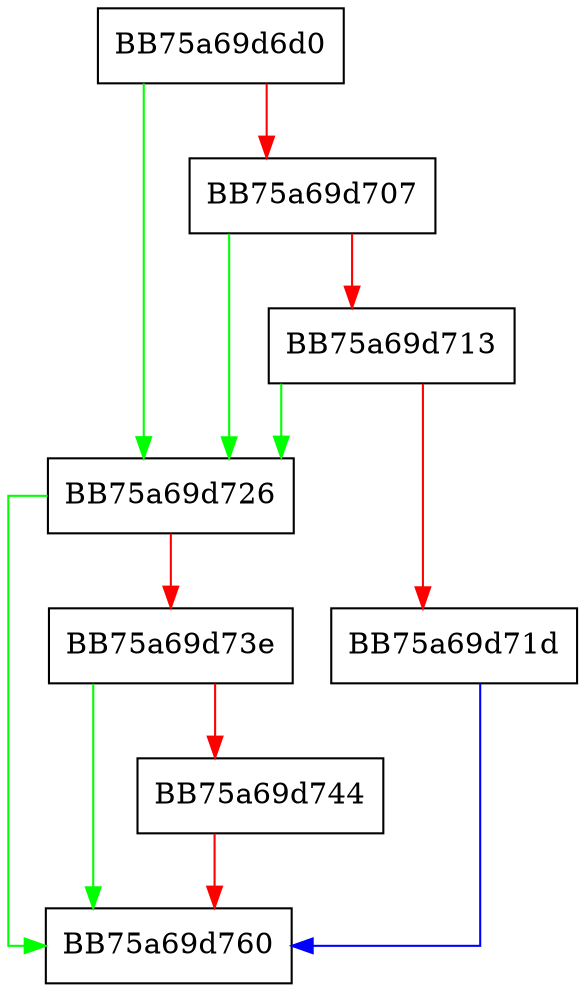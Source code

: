 digraph ScanCommandLineConfigEnd {
  node [shape="box"];
  graph [splines=ortho];
  BB75a69d6d0 -> BB75a69d726 [color="green"];
  BB75a69d6d0 -> BB75a69d707 [color="red"];
  BB75a69d707 -> BB75a69d726 [color="green"];
  BB75a69d707 -> BB75a69d713 [color="red"];
  BB75a69d713 -> BB75a69d726 [color="green"];
  BB75a69d713 -> BB75a69d71d [color="red"];
  BB75a69d71d -> BB75a69d760 [color="blue"];
  BB75a69d726 -> BB75a69d760 [color="green"];
  BB75a69d726 -> BB75a69d73e [color="red"];
  BB75a69d73e -> BB75a69d760 [color="green"];
  BB75a69d73e -> BB75a69d744 [color="red"];
  BB75a69d744 -> BB75a69d760 [color="red"];
}